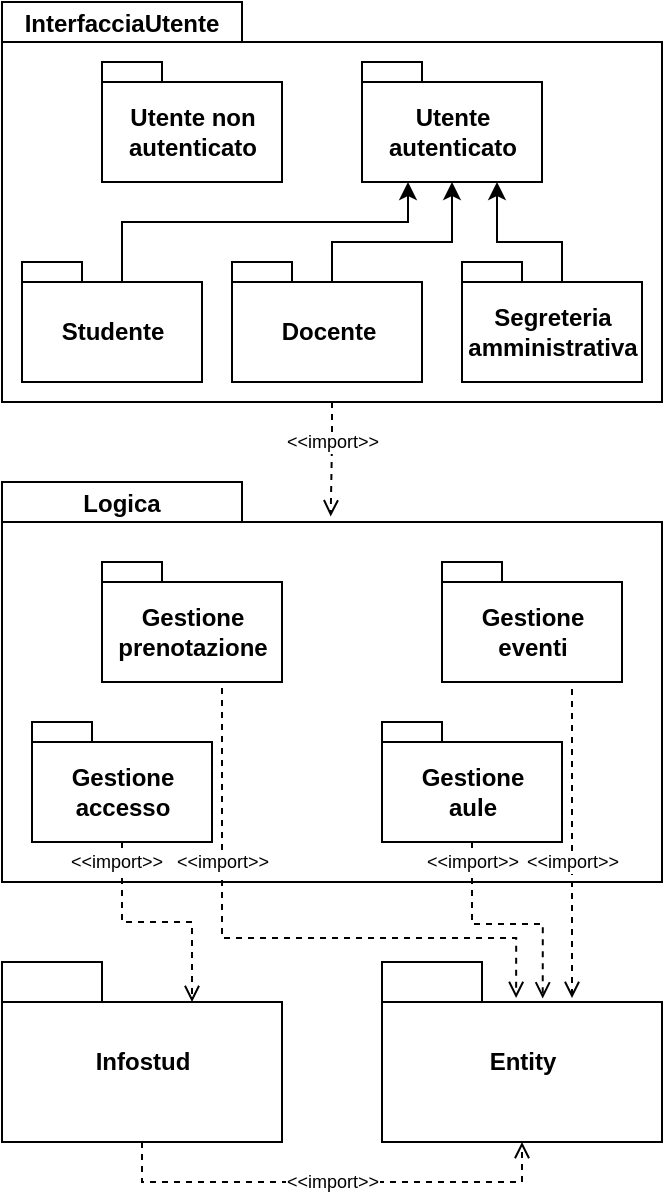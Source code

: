 <mxfile version="14.3.0" type="device"><diagram id="eqpYqTBNmQGSeDO0vduB" name="Page-1"><mxGraphModel dx="1038" dy="477" grid="1" gridSize="10" guides="1" tooltips="1" connect="1" arrows="1" fold="1" page="1" pageScale="1" pageWidth="827" pageHeight="1169" math="0" shadow="0"><root><mxCell id="0"/><mxCell id="1" parent="0"/><mxCell id="BZ1zTzUmyoi3GkZBpA9I-23" value="" style="shape=folder;fontStyle=1;spacingTop=10;tabWidth=120;tabHeight=20;tabPosition=left;html=1;" parent="1" vertex="1"><mxGeometry x="200" y="470" width="330" height="200" as="geometry"/></mxCell><mxCell id="BZ1zTzUmyoi3GkZBpA9I-24" value="" style="group" parent="1" vertex="1" connectable="0"><mxGeometry x="200" y="230" width="330" height="200" as="geometry"/></mxCell><mxCell id="BZ1zTzUmyoi3GkZBpA9I-7" value="" style="shape=folder;fontStyle=1;spacingTop=10;tabWidth=120;tabHeight=20;tabPosition=left;html=1;" parent="BZ1zTzUmyoi3GkZBpA9I-24" vertex="1"><mxGeometry width="330" height="200" as="geometry"/></mxCell><mxCell id="BZ1zTzUmyoi3GkZBpA9I-14" value="Studente" style="shape=folder;fontStyle=1;spacingTop=10;tabWidth=30;tabHeight=10;tabPosition=left;html=1;" parent="BZ1zTzUmyoi3GkZBpA9I-24" vertex="1"><mxGeometry x="10" y="130" width="90" height="60" as="geometry"/></mxCell><mxCell id="BZ1zTzUmyoi3GkZBpA9I-16" value="Docente" style="shape=folder;fontStyle=1;spacingTop=10;tabWidth=30;tabHeight=10;tabPosition=left;html=1;" parent="BZ1zTzUmyoi3GkZBpA9I-24" vertex="1"><mxGeometry x="115" y="130" width="95" height="60" as="geometry"/></mxCell><mxCell id="BZ1zTzUmyoi3GkZBpA9I-17" value="Segreteria&lt;br&gt;amministrativa" style="shape=folder;fontStyle=1;spacingTop=10;tabWidth=30;tabHeight=10;tabPosition=left;html=1;" parent="BZ1zTzUmyoi3GkZBpA9I-24" vertex="1"><mxGeometry x="230" y="130" width="90" height="60" as="geometry"/></mxCell><mxCell id="BZ1zTzUmyoi3GkZBpA9I-18" value="Utente non&lt;br&gt;autenticato" style="shape=folder;fontStyle=1;spacingTop=10;tabWidth=30;tabHeight=10;tabPosition=left;html=1;" parent="BZ1zTzUmyoi3GkZBpA9I-24" vertex="1"><mxGeometry x="50" y="30" width="90" height="60" as="geometry"/></mxCell><mxCell id="BZ1zTzUmyoi3GkZBpA9I-19" value="Utente&lt;br&gt;autenticato" style="shape=folder;fontStyle=1;spacingTop=10;tabWidth=30;tabHeight=10;tabPosition=left;html=1;" parent="BZ1zTzUmyoi3GkZBpA9I-24" vertex="1"><mxGeometry x="180" y="30" width="90" height="60" as="geometry"/></mxCell><mxCell id="BZ1zTzUmyoi3GkZBpA9I-15" value="" style="edgeStyle=orthogonalEdgeStyle;rounded=0;orthogonalLoop=1;jettySize=auto;html=1;entryX=0.25;entryY=1;entryDx=0;entryDy=0;entryPerimeter=0;exitX=0;exitY=0;exitDx=50;exitDy=10;exitPerimeter=0;" parent="BZ1zTzUmyoi3GkZBpA9I-24" source="BZ1zTzUmyoi3GkZBpA9I-14" target="BZ1zTzUmyoi3GkZBpA9I-19" edge="1"><mxGeometry relative="1" as="geometry"><mxPoint x="187.5" y="90" as="targetPoint"/><Array as="points"><mxPoint x="60" y="110"/><mxPoint x="203" y="110"/><mxPoint x="203" y="90"/></Array></mxGeometry></mxCell><mxCell id="BZ1zTzUmyoi3GkZBpA9I-20" value="" style="edgeStyle=orthogonalEdgeStyle;rounded=0;orthogonalLoop=1;jettySize=auto;html=1;exitX=0;exitY=0;exitDx=50;exitDy=10;exitPerimeter=0;entryX=0.5;entryY=1;entryDx=0;entryDy=0;entryPerimeter=0;" parent="BZ1zTzUmyoi3GkZBpA9I-24" source="BZ1zTzUmyoi3GkZBpA9I-16" target="BZ1zTzUmyoi3GkZBpA9I-19" edge="1"><mxGeometry relative="1" as="geometry"><Array as="points"><mxPoint x="165" y="120"/><mxPoint x="225" y="120"/></Array></mxGeometry></mxCell><mxCell id="BZ1zTzUmyoi3GkZBpA9I-21" value="" style="edgeStyle=orthogonalEdgeStyle;rounded=0;orthogonalLoop=1;jettySize=auto;html=1;exitX=0;exitY=0;exitDx=50;exitDy=10;exitPerimeter=0;entryX=0.75;entryY=1;entryDx=0;entryDy=0;entryPerimeter=0;" parent="BZ1zTzUmyoi3GkZBpA9I-24" source="BZ1zTzUmyoi3GkZBpA9I-17" target="BZ1zTzUmyoi3GkZBpA9I-19" edge="1"><mxGeometry relative="1" as="geometry"><Array as="points"><mxPoint x="270" y="120"/><mxPoint x="248" y="120"/><mxPoint x="248" y="90"/></Array></mxGeometry></mxCell><mxCell id="BZ1zTzUmyoi3GkZBpA9I-22" value="InterfacciaUtente" style="text;align=center;fontStyle=1;verticalAlign=middle;spacingLeft=3;spacingRight=3;strokeColor=none;rotatable=0;points=[[0,0.5],[1,0.5]];portConstraint=eastwest;" parent="BZ1zTzUmyoi3GkZBpA9I-24" vertex="1"><mxGeometry x="10" width="100" height="20" as="geometry"/></mxCell><mxCell id="BZ1zTzUmyoi3GkZBpA9I-25" value="Logica" style="text;align=center;fontStyle=1;verticalAlign=middle;spacingLeft=3;spacingRight=3;strokeColor=none;rotatable=0;points=[[0,0.5],[1,0.5]];portConstraint=eastwest;" parent="1" vertex="1"><mxGeometry x="200" y="470" width="120" height="20" as="geometry"/></mxCell><mxCell id="BZ1zTzUmyoi3GkZBpA9I-49" value="" style="edgeStyle=orthogonalEdgeStyle;rounded=0;orthogonalLoop=1;jettySize=auto;html=1;entryX=0;entryY=0;entryDx=95;entryDy=20;entryPerimeter=0;dashed=1;endArrow=open;endFill=0;" parent="1" source="BZ1zTzUmyoi3GkZBpA9I-37" target="BZ1zTzUmyoi3GkZBpA9I-42" edge="1"><mxGeometry relative="1" as="geometry"><mxPoint x="270" y="720" as="targetPoint"/><Array as="points"><mxPoint x="260" y="690"/><mxPoint x="295" y="690"/></Array></mxGeometry></mxCell><mxCell id="BZ1zTzUmyoi3GkZBpA9I-37" value="Gestione&lt;br&gt;accesso" style="shape=folder;fontStyle=1;spacingTop=10;tabWidth=30;tabHeight=10;tabPosition=left;html=1;" parent="1" vertex="1"><mxGeometry x="215" y="590" width="90" height="60" as="geometry"/></mxCell><mxCell id="BZ1zTzUmyoi3GkZBpA9I-50" value="" style="edgeStyle=orthogonalEdgeStyle;rounded=0;orthogonalLoop=1;jettySize=auto;html=1;entryX=0.429;entryY=0.222;entryDx=0;entryDy=0;entryPerimeter=0;endArrow=open;endFill=0;dashed=1;" parent="1" edge="1"><mxGeometry relative="1" as="geometry"><mxPoint x="317" y="568" as="sourcePoint"/><mxPoint x="457.06" y="727.98" as="targetPoint"/><Array as="points"><mxPoint x="310" y="568"/><mxPoint x="310" y="698"/><mxPoint x="457" y="698"/></Array></mxGeometry></mxCell><mxCell id="BZ1zTzUmyoi3GkZBpA9I-38" value="Gestione&lt;br&gt;prenotazione" style="shape=folder;fontStyle=1;spacingTop=10;tabWidth=30;tabHeight=10;tabPosition=left;html=1;" parent="1" vertex="1"><mxGeometry x="250" y="510" width="90" height="60" as="geometry"/></mxCell><mxCell id="BZ1zTzUmyoi3GkZBpA9I-48" value="" style="edgeStyle=orthogonalEdgeStyle;rounded=0;orthogonalLoop=1;jettySize=auto;html=1;entryX=0.574;entryY=0.191;entryDx=0;entryDy=0;entryPerimeter=0;endArrow=open;endFill=0;dashed=1;exitX=0.5;exitY=1;exitDx=0;exitDy=0;exitPerimeter=0;" parent="1" edge="1" source="BZ1zTzUmyoi3GkZBpA9I-39"><mxGeometry relative="1" as="geometry"><mxPoint x="369" y="651" as="sourcePoint"/><mxPoint x="470.36" y="728.19" as="targetPoint"/><Array as="points"><mxPoint x="435" y="691"/><mxPoint x="470" y="691"/></Array></mxGeometry></mxCell><mxCell id="BZ1zTzUmyoi3GkZBpA9I-39" value="Gestione&lt;br&gt;aule" style="shape=folder;fontStyle=1;spacingTop=10;tabWidth=30;tabHeight=10;tabPosition=left;html=1;" parent="1" vertex="1"><mxGeometry x="390" y="590" width="90" height="60" as="geometry"/></mxCell><mxCell id="BZ1zTzUmyoi3GkZBpA9I-47" value="" style="edgeStyle=orthogonalEdgeStyle;rounded=0;orthogonalLoop=1;jettySize=auto;html=1;entryX=0;entryY=0;entryDx=95;entryDy=20;entryPerimeter=0;endArrow=open;endFill=0;dashed=1;exitX=0.75;exitY=1;exitDx=0;exitDy=0;exitPerimeter=0;" parent="1" edge="1" source="BZ1zTzUmyoi3GkZBpA9I-41"><mxGeometry relative="1" as="geometry"><mxPoint x="425" y="568" as="sourcePoint"/><mxPoint x="485" y="728" as="targetPoint"/><Array as="points"><mxPoint x="485" y="570"/></Array></mxGeometry></mxCell><mxCell id="BZ1zTzUmyoi3GkZBpA9I-41" value="Gestione&lt;br&gt;eventi" style="shape=folder;fontStyle=1;spacingTop=10;tabWidth=30;tabHeight=10;tabPosition=left;html=1;" parent="1" vertex="1"><mxGeometry x="420" y="510" width="90" height="60" as="geometry"/></mxCell><mxCell id="BZ1zTzUmyoi3GkZBpA9I-52" value="" style="edgeStyle=orthogonalEdgeStyle;rounded=0;orthogonalLoop=1;jettySize=auto;html=1;entryX=0.5;entryY=1;entryDx=0;entryDy=0;entryPerimeter=0;exitX=0.5;exitY=1;exitDx=0;exitDy=0;exitPerimeter=0;dashed=1;endArrow=open;endFill=0;" parent="1" source="BZ1zTzUmyoi3GkZBpA9I-42" target="BZ1zTzUmyoi3GkZBpA9I-44" edge="1"><mxGeometry relative="1" as="geometry"><mxPoint x="270" y="880" as="targetPoint"/></mxGeometry></mxCell><mxCell id="BZ1zTzUmyoi3GkZBpA9I-42" value="Infostud" style="shape=folder;fontStyle=1;spacingTop=10;tabWidth=50;tabHeight=20;tabPosition=left;html=1;" parent="1" vertex="1"><mxGeometry x="200" y="710" width="140" height="90" as="geometry"/></mxCell><mxCell id="BZ1zTzUmyoi3GkZBpA9I-44" value="Entity" style="shape=folder;fontStyle=1;spacingTop=10;tabWidth=50;tabHeight=20;tabPosition=left;html=1;" parent="1" vertex="1"><mxGeometry x="390" y="710" width="140" height="90" as="geometry"/></mxCell><mxCell id="BZ1zTzUmyoi3GkZBpA9I-53" value="" style="edgeStyle=orthogonalEdgeStyle;rounded=0;orthogonalLoop=1;jettySize=auto;html=1;entryX=0.498;entryY=0.086;entryDx=0;entryDy=0;entryPerimeter=0;dashed=1;endArrow=open;endFill=0;" parent="1" source="BZ1zTzUmyoi3GkZBpA9I-7" target="BZ1zTzUmyoi3GkZBpA9I-23" edge="1"><mxGeometry relative="1" as="geometry"/></mxCell><mxCell id="BZ1zTzUmyoi3GkZBpA9I-54" value="&amp;lt;&amp;lt;import&amp;gt;&amp;gt;" style="edgeLabel;html=1;align=center;verticalAlign=middle;resizable=0;points=[];fontSize=9;" parent="BZ1zTzUmyoi3GkZBpA9I-53" vertex="1" connectable="0"><mxGeometry x="0.647" relative="1" as="geometry"><mxPoint x="0.66" y="-26.83" as="offset"/></mxGeometry></mxCell><mxCell id="BZ1zTzUmyoi3GkZBpA9I-56" value="&amp;lt;&amp;lt;import&amp;gt;&amp;gt;" style="edgeLabel;html=1;align=center;verticalAlign=middle;resizable=0;points=[];fontSize=9;" parent="1" vertex="1" connectable="0"><mxGeometry x="256.998" y="660.003" as="geometry"/></mxCell><mxCell id="BZ1zTzUmyoi3GkZBpA9I-57" value="&amp;lt;&amp;lt;import&amp;gt;&amp;gt;" style="edgeLabel;html=1;align=center;verticalAlign=middle;resizable=0;points=[];fontSize=9;" parent="1" vertex="1" connectable="0"><mxGeometry x="309.998" y="660.003" as="geometry"/></mxCell><mxCell id="BZ1zTzUmyoi3GkZBpA9I-59" value="&amp;lt;&amp;lt;import&amp;gt;&amp;gt;" style="edgeLabel;html=1;align=center;verticalAlign=middle;resizable=0;points=[];fontSize=9;" parent="1" vertex="1" connectable="0"><mxGeometry x="309.998" y="692.003" as="geometry"><mxPoint x="125" y="-32" as="offset"/></mxGeometry></mxCell><mxCell id="BZ1zTzUmyoi3GkZBpA9I-61" value="&amp;lt;&amp;lt;import&amp;gt;&amp;gt;" style="edgeLabel;html=1;align=center;verticalAlign=middle;resizable=0;points=[];fontSize=9;" parent="1" vertex="1" connectable="0"><mxGeometry x="364.998" y="820.003" as="geometry"/></mxCell><mxCell id="hmpo9kc8_cihrEFHODBt-1" value="&amp;lt;&amp;lt;import&amp;gt;&amp;gt;" style="edgeLabel;html=1;align=center;verticalAlign=middle;resizable=0;points=[];fontSize=9;" vertex="1" connectable="0" parent="1"><mxGeometry x="359.998" y="692.003" as="geometry"><mxPoint x="125" y="-32" as="offset"/></mxGeometry></mxCell></root></mxGraphModel></diagram></mxfile>